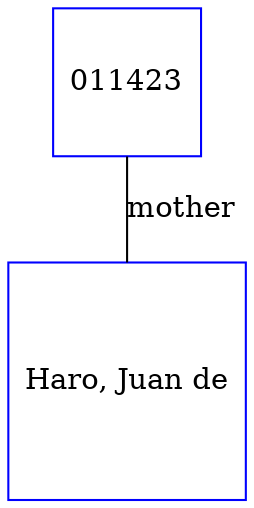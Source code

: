 digraph D {
    edge [dir=none];    node [shape=box];    "004437"   [label="Haro, Juan de", shape=box, regular=1, color="blue"] ;
"011423"   [label="011423", shape=box, regular=1, color="blue"] ;
011423->004437 [label="mother",arrowsize=0.0]; 
}